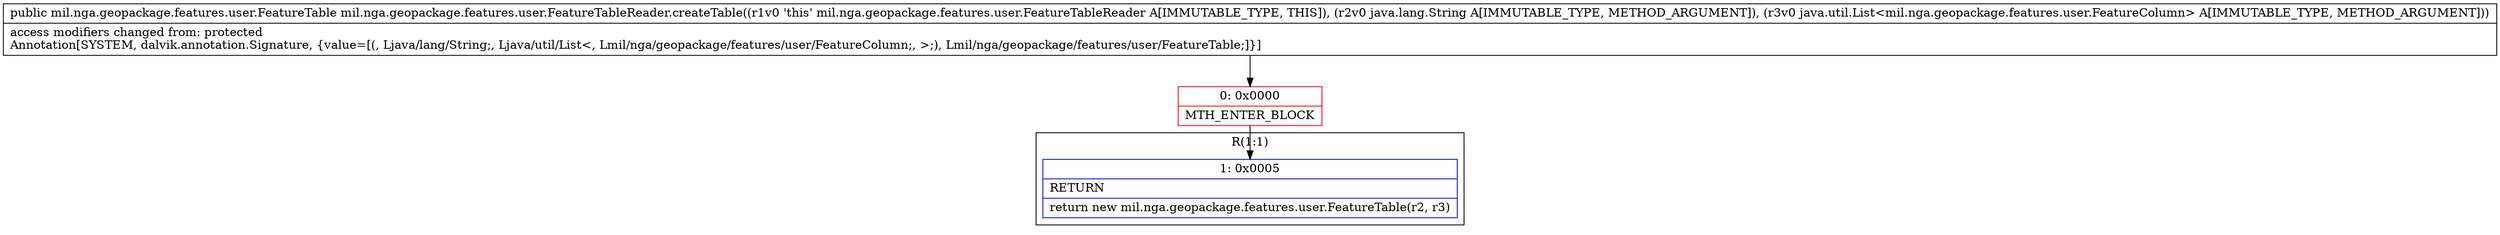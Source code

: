 digraph "CFG formil.nga.geopackage.features.user.FeatureTableReader.createTable(Ljava\/lang\/String;Ljava\/util\/List;)Lmil\/nga\/geopackage\/features\/user\/FeatureTable;" {
subgraph cluster_Region_63715450 {
label = "R(1:1)";
node [shape=record,color=blue];
Node_1 [shape=record,label="{1\:\ 0x0005|RETURN\l|return new mil.nga.geopackage.features.user.FeatureTable(r2, r3)\l}"];
}
Node_0 [shape=record,color=red,label="{0\:\ 0x0000|MTH_ENTER_BLOCK\l}"];
MethodNode[shape=record,label="{public mil.nga.geopackage.features.user.FeatureTable mil.nga.geopackage.features.user.FeatureTableReader.createTable((r1v0 'this' mil.nga.geopackage.features.user.FeatureTableReader A[IMMUTABLE_TYPE, THIS]), (r2v0 java.lang.String A[IMMUTABLE_TYPE, METHOD_ARGUMENT]), (r3v0 java.util.List\<mil.nga.geopackage.features.user.FeatureColumn\> A[IMMUTABLE_TYPE, METHOD_ARGUMENT]))  | access modifiers changed from: protected\lAnnotation[SYSTEM, dalvik.annotation.Signature, \{value=[(, Ljava\/lang\/String;, Ljava\/util\/List\<, Lmil\/nga\/geopackage\/features\/user\/FeatureColumn;, \>;), Lmil\/nga\/geopackage\/features\/user\/FeatureTable;]\}]\l}"];
MethodNode -> Node_0;
Node_0 -> Node_1;
}


